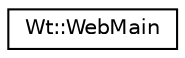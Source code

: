 digraph "Graphical Class Hierarchy"
{
 // LATEX_PDF_SIZE
  edge [fontname="Helvetica",fontsize="10",labelfontname="Helvetica",labelfontsize="10"];
  node [fontname="Helvetica",fontsize="10",shape=record];
  rankdir="LR";
  Node0 [label="Wt::WebMain",height=0.2,width=0.4,color="black", fillcolor="white", style="filled",URL="$classWt_1_1WebMain.html",tooltip=" "];
}
